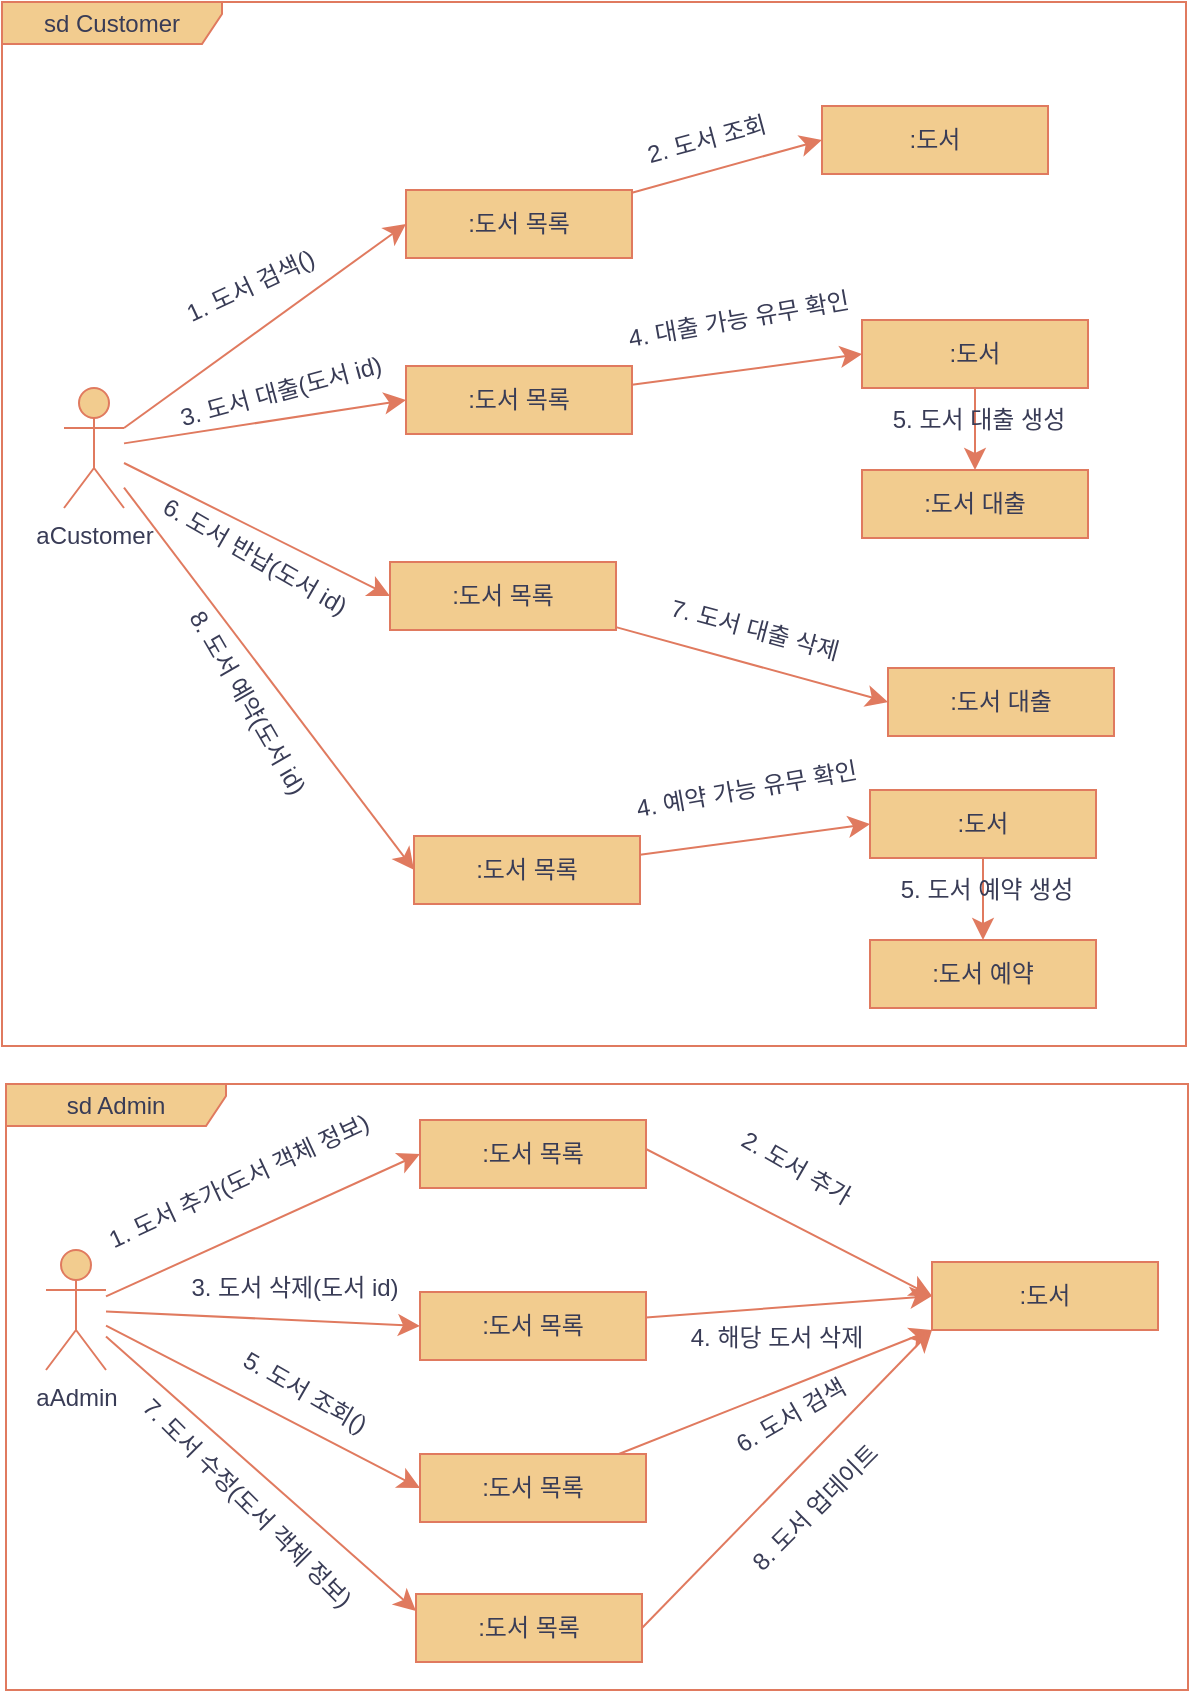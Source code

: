 <mxfile version="24.4.6" type="device">
  <diagram name="페이지-1" id="YuJrgfMCq9V8okg8z0kg">
    <mxGraphModel dx="1058" dy="983" grid="0" gridSize="10" guides="1" tooltips="1" connect="1" arrows="1" fold="1" page="0" pageScale="1" pageWidth="827" pageHeight="1169" math="0" shadow="0">
      <root>
        <mxCell id="0" />
        <mxCell id="1" parent="0" />
        <mxCell id="9HYvsArIe6a-twiAEwMS-32" style="edgeStyle=none;curved=1;rounded=0;orthogonalLoop=1;jettySize=auto;html=1;entryX=0;entryY=0.5;entryDx=0;entryDy=0;fontSize=12;startSize=8;endSize=8;exitX=1;exitY=0.333;exitDx=0;exitDy=0;exitPerimeter=0;labelBackgroundColor=none;strokeColor=#E07A5F;fontColor=default;" edge="1" parent="1" source="9HYvsArIe6a-twiAEwMS-1" target="9HYvsArIe6a-twiAEwMS-2">
          <mxGeometry relative="1" as="geometry">
            <mxPoint x="-1" y="-23.708" as="sourcePoint" />
            <mxPoint x="128" y="-90" as="targetPoint" />
          </mxGeometry>
        </mxCell>
        <mxCell id="9HYvsArIe6a-twiAEwMS-33" value="1. 도서 검색()" style="edgeLabel;html=1;align=center;verticalAlign=middle;resizable=0;points=[];fontSize=12;rotation=-25;labelBackgroundColor=none;fontColor=#393C56;" vertex="1" connectable="0" parent="9HYvsArIe6a-twiAEwMS-32">
          <mxGeometry x="0.272" y="-1" relative="1" as="geometry">
            <mxPoint x="-27" y="-7" as="offset" />
          </mxGeometry>
        </mxCell>
        <mxCell id="9HYvsArIe6a-twiAEwMS-42" style="edgeStyle=none;curved=1;rounded=0;orthogonalLoop=1;jettySize=auto;html=1;entryX=0;entryY=0.5;entryDx=0;entryDy=0;fontSize=12;startSize=8;endSize=8;labelBackgroundColor=none;strokeColor=#E07A5F;fontColor=default;" edge="1" parent="1" source="9HYvsArIe6a-twiAEwMS-1" target="9HYvsArIe6a-twiAEwMS-40">
          <mxGeometry relative="1" as="geometry" />
        </mxCell>
        <mxCell id="9HYvsArIe6a-twiAEwMS-43" value="3. 도서 대출(도서 id)" style="edgeLabel;html=1;align=center;verticalAlign=middle;resizable=0;points=[];fontSize=12;rotation=-15;labelBackgroundColor=none;fontColor=#393C56;" vertex="1" connectable="0" parent="9HYvsArIe6a-twiAEwMS-42">
          <mxGeometry x="0.417" y="2" relative="1" as="geometry">
            <mxPoint x="-22" y="-9" as="offset" />
          </mxGeometry>
        </mxCell>
        <mxCell id="9HYvsArIe6a-twiAEwMS-50" style="edgeStyle=none;curved=1;rounded=0;orthogonalLoop=1;jettySize=auto;html=1;entryX=0;entryY=0.5;entryDx=0;entryDy=0;fontSize=12;startSize=8;endSize=8;labelBackgroundColor=none;strokeColor=#E07A5F;fontColor=default;" edge="1" parent="1" source="9HYvsArIe6a-twiAEwMS-1" target="9HYvsArIe6a-twiAEwMS-36">
          <mxGeometry relative="1" as="geometry" />
        </mxCell>
        <mxCell id="9HYvsArIe6a-twiAEwMS-51" value="6. 도서 반납(도서 id)" style="edgeLabel;html=1;align=center;verticalAlign=middle;resizable=0;points=[];fontSize=12;rotation=30;labelBackgroundColor=none;fontColor=#393C56;" vertex="1" connectable="0" parent="9HYvsArIe6a-twiAEwMS-50">
          <mxGeometry x="0.219" y="-1" relative="1" as="geometry">
            <mxPoint x="-16" y="5" as="offset" />
          </mxGeometry>
        </mxCell>
        <mxCell id="9HYvsArIe6a-twiAEwMS-1" value="aCustomer" style="shape=umlActor;verticalLabelPosition=bottom;verticalAlign=top;html=1;outlineConnect=0;labelBackgroundColor=none;fillColor=#F2CC8F;strokeColor=#E07A5F;fontColor=#393C56;" vertex="1" parent="1">
          <mxGeometry x="-31" y="-43" width="30" height="60" as="geometry" />
        </mxCell>
        <mxCell id="9HYvsArIe6a-twiAEwMS-6" style="edgeStyle=none;curved=1;rounded=0;orthogonalLoop=1;jettySize=auto;html=1;entryX=0;entryY=0.5;entryDx=0;entryDy=0;fontSize=12;startSize=8;endSize=8;labelBackgroundColor=none;strokeColor=#E07A5F;fontColor=default;" edge="1" parent="1" source="9HYvsArIe6a-twiAEwMS-2" target="9HYvsArIe6a-twiAEwMS-3">
          <mxGeometry relative="1" as="geometry" />
        </mxCell>
        <mxCell id="9HYvsArIe6a-twiAEwMS-7" value="2. 도서 조회" style="edgeLabel;html=1;align=center;verticalAlign=middle;resizable=0;points=[];fontSize=12;rotation=-15;labelBackgroundColor=none;fontColor=#393C56;" vertex="1" connectable="0" parent="9HYvsArIe6a-twiAEwMS-6">
          <mxGeometry x="0.187" y="-1" relative="1" as="geometry">
            <mxPoint x="-20" y="-12" as="offset" />
          </mxGeometry>
        </mxCell>
        <mxCell id="9HYvsArIe6a-twiAEwMS-2" value=":도서 목록" style="rounded=0;whiteSpace=wrap;html=1;labelBackgroundColor=none;fillColor=#F2CC8F;strokeColor=#E07A5F;fontColor=#393C56;" vertex="1" parent="1">
          <mxGeometry x="140" y="-142" width="113" height="34" as="geometry" />
        </mxCell>
        <mxCell id="9HYvsArIe6a-twiAEwMS-3" value=":도서" style="rounded=0;whiteSpace=wrap;html=1;labelBackgroundColor=none;fillColor=#F2CC8F;strokeColor=#E07A5F;fontColor=#393C56;" vertex="1" parent="1">
          <mxGeometry x="348" y="-184" width="113" height="34" as="geometry" />
        </mxCell>
        <mxCell id="9HYvsArIe6a-twiAEwMS-13" style="edgeStyle=none;curved=1;rounded=0;orthogonalLoop=1;jettySize=auto;html=1;exitX=0.75;exitY=0;exitDx=0;exitDy=0;entryX=0;entryY=0.5;entryDx=0;entryDy=0;fontSize=12;startSize=8;endSize=8;labelBackgroundColor=none;strokeColor=#E07A5F;fontColor=default;" edge="1" parent="1" source="9HYvsArIe6a-twiAEwMS-8" target="9HYvsArIe6a-twiAEwMS-12">
          <mxGeometry relative="1" as="geometry" />
        </mxCell>
        <mxCell id="9HYvsArIe6a-twiAEwMS-14" value="2. 도서 추가" style="edgeLabel;html=1;align=center;verticalAlign=middle;resizable=0;points=[];fontSize=12;rotation=30;labelBackgroundColor=none;fontColor=#393C56;" vertex="1" connectable="0" parent="9HYvsArIe6a-twiAEwMS-13">
          <mxGeometry x="0.252" y="2" relative="1" as="geometry">
            <mxPoint x="-5" y="-30" as="offset" />
          </mxGeometry>
        </mxCell>
        <mxCell id="9HYvsArIe6a-twiAEwMS-8" value=":도서 목록" style="rounded=0;whiteSpace=wrap;html=1;labelBackgroundColor=none;fillColor=#F2CC8F;strokeColor=#E07A5F;fontColor=#393C56;" vertex="1" parent="1">
          <mxGeometry x="147" y="323" width="113" height="34" as="geometry" />
        </mxCell>
        <mxCell id="9HYvsArIe6a-twiAEwMS-10" style="edgeStyle=none;curved=1;rounded=0;orthogonalLoop=1;jettySize=auto;html=1;entryX=0;entryY=0.5;entryDx=0;entryDy=0;fontSize=12;startSize=8;endSize=8;labelBackgroundColor=none;strokeColor=#E07A5F;fontColor=default;" edge="1" parent="1" source="9HYvsArIe6a-twiAEwMS-9" target="9HYvsArIe6a-twiAEwMS-8">
          <mxGeometry relative="1" as="geometry" />
        </mxCell>
        <mxCell id="9HYvsArIe6a-twiAEwMS-11" value="1. 도서 추가(도서 객체 정보)" style="edgeLabel;html=1;align=center;verticalAlign=middle;resizable=0;points=[];fontSize=12;rotation=-25;labelBackgroundColor=none;fontColor=#393C56;" vertex="1" connectable="0" parent="9HYvsArIe6a-twiAEwMS-10">
          <mxGeometry x="0.261" y="1" relative="1" as="geometry">
            <mxPoint x="-33" y="-12" as="offset" />
          </mxGeometry>
        </mxCell>
        <mxCell id="9HYvsArIe6a-twiAEwMS-16" style="edgeStyle=none;curved=1;rounded=0;orthogonalLoop=1;jettySize=auto;html=1;entryX=0;entryY=0.5;entryDx=0;entryDy=0;fontSize=12;startSize=8;endSize=8;labelBackgroundColor=none;strokeColor=#E07A5F;fontColor=default;" edge="1" parent="1" source="9HYvsArIe6a-twiAEwMS-9" target="9HYvsArIe6a-twiAEwMS-15">
          <mxGeometry relative="1" as="geometry" />
        </mxCell>
        <mxCell id="9HYvsArIe6a-twiAEwMS-17" value="3. 도서 삭제(도서 id)" style="edgeLabel;html=1;align=center;verticalAlign=middle;resizable=0;points=[];fontSize=12;labelBackgroundColor=none;fontColor=#393C56;" vertex="1" connectable="0" parent="9HYvsArIe6a-twiAEwMS-16">
          <mxGeometry x="0.269" y="-1" relative="1" as="geometry">
            <mxPoint x="-6" y="-18" as="offset" />
          </mxGeometry>
        </mxCell>
        <mxCell id="9HYvsArIe6a-twiAEwMS-22" style="edgeStyle=none;curved=1;rounded=0;orthogonalLoop=1;jettySize=auto;html=1;entryX=0;entryY=0.5;entryDx=0;entryDy=0;fontSize=12;startSize=8;endSize=8;labelBackgroundColor=none;strokeColor=#E07A5F;fontColor=default;" edge="1" parent="1" source="9HYvsArIe6a-twiAEwMS-9" target="9HYvsArIe6a-twiAEwMS-21">
          <mxGeometry relative="1" as="geometry" />
        </mxCell>
        <mxCell id="9HYvsArIe6a-twiAEwMS-23" value="5. 도서 조회()" style="edgeLabel;html=1;align=center;verticalAlign=middle;resizable=0;points=[];fontSize=12;rotation=30;labelBackgroundColor=none;fontColor=#393C56;" vertex="1" connectable="0" parent="9HYvsArIe6a-twiAEwMS-22">
          <mxGeometry x="0.335" relative="1" as="geometry">
            <mxPoint x="-6" y="-21" as="offset" />
          </mxGeometry>
        </mxCell>
        <mxCell id="9HYvsArIe6a-twiAEwMS-26" style="edgeStyle=none;curved=1;rounded=0;orthogonalLoop=1;jettySize=auto;html=1;fontSize=12;startSize=8;endSize=8;entryX=0;entryY=0.25;entryDx=0;entryDy=0;labelBackgroundColor=none;strokeColor=#E07A5F;fontColor=default;" edge="1" parent="1" source="9HYvsArIe6a-twiAEwMS-9" target="9HYvsArIe6a-twiAEwMS-27">
          <mxGeometry relative="1" as="geometry">
            <mxPoint x="142.4" y="588.4" as="targetPoint" />
          </mxGeometry>
        </mxCell>
        <mxCell id="9HYvsArIe6a-twiAEwMS-29" value="7. 도서 수정(도서 객체 정보)" style="edgeLabel;html=1;align=center;verticalAlign=middle;resizable=0;points=[];fontSize=12;rotation=45;labelBackgroundColor=none;fontColor=#393C56;" vertex="1" connectable="0" parent="9HYvsArIe6a-twiAEwMS-26">
          <mxGeometry x="0.142" y="2" relative="1" as="geometry">
            <mxPoint x="-20" y="6" as="offset" />
          </mxGeometry>
        </mxCell>
        <mxCell id="9HYvsArIe6a-twiAEwMS-9" value="aAdmin" style="shape=umlActor;verticalLabelPosition=bottom;verticalAlign=top;html=1;outlineConnect=0;labelBackgroundColor=none;fillColor=#F2CC8F;strokeColor=#E07A5F;fontColor=#393C56;" vertex="1" parent="1">
          <mxGeometry x="-40" y="388" width="30" height="60" as="geometry" />
        </mxCell>
        <mxCell id="9HYvsArIe6a-twiAEwMS-12" value=":도서" style="rounded=0;whiteSpace=wrap;html=1;labelBackgroundColor=none;fillColor=#F2CC8F;strokeColor=#E07A5F;fontColor=#393C56;" vertex="1" parent="1">
          <mxGeometry x="403" y="394" width="113" height="34" as="geometry" />
        </mxCell>
        <mxCell id="9HYvsArIe6a-twiAEwMS-19" style="edgeStyle=none;curved=1;rounded=0;orthogonalLoop=1;jettySize=auto;html=1;entryX=0;entryY=0.5;entryDx=0;entryDy=0;fontSize=12;startSize=8;endSize=8;labelBackgroundColor=none;strokeColor=#E07A5F;fontColor=default;" edge="1" parent="1" source="9HYvsArIe6a-twiAEwMS-15" target="9HYvsArIe6a-twiAEwMS-12">
          <mxGeometry relative="1" as="geometry" />
        </mxCell>
        <mxCell id="9HYvsArIe6a-twiAEwMS-20" value="4. 해당 도서 삭제" style="edgeLabel;html=1;align=center;verticalAlign=middle;resizable=0;points=[];fontSize=12;labelBackgroundColor=none;fontColor=#393C56;" vertex="1" connectable="0" parent="9HYvsArIe6a-twiAEwMS-19">
          <mxGeometry x="-0.295" y="-2" relative="1" as="geometry">
            <mxPoint x="14" y="12" as="offset" />
          </mxGeometry>
        </mxCell>
        <mxCell id="9HYvsArIe6a-twiAEwMS-15" value=":도서 목록" style="rounded=0;whiteSpace=wrap;html=1;labelBackgroundColor=none;fillColor=#F2CC8F;strokeColor=#E07A5F;fontColor=#393C56;" vertex="1" parent="1">
          <mxGeometry x="147" y="409" width="113" height="34" as="geometry" />
        </mxCell>
        <mxCell id="9HYvsArIe6a-twiAEwMS-24" style="edgeStyle=none;curved=1;rounded=0;orthogonalLoop=1;jettySize=auto;html=1;entryX=0;entryY=1;entryDx=0;entryDy=0;fontSize=12;startSize=8;endSize=8;labelBackgroundColor=none;strokeColor=#E07A5F;fontColor=default;" edge="1" parent="1" source="9HYvsArIe6a-twiAEwMS-21" target="9HYvsArIe6a-twiAEwMS-12">
          <mxGeometry relative="1" as="geometry" />
        </mxCell>
        <mxCell id="9HYvsArIe6a-twiAEwMS-25" value="6. 도서 검색" style="edgeLabel;html=1;align=center;verticalAlign=middle;resizable=0;points=[];fontSize=12;rotation=-30;labelBackgroundColor=none;fontColor=#393C56;" vertex="1" connectable="0" parent="9HYvsArIe6a-twiAEwMS-24">
          <mxGeometry x="-0.213" y="1" relative="1" as="geometry">
            <mxPoint x="24" y="6" as="offset" />
          </mxGeometry>
        </mxCell>
        <mxCell id="9HYvsArIe6a-twiAEwMS-21" value=":도서 목록" style="rounded=0;whiteSpace=wrap;html=1;labelBackgroundColor=none;fillColor=#F2CC8F;strokeColor=#E07A5F;fontColor=#393C56;" vertex="1" parent="1">
          <mxGeometry x="147" y="490" width="113" height="34" as="geometry" />
        </mxCell>
        <mxCell id="9HYvsArIe6a-twiAEwMS-28" style="edgeStyle=none;curved=1;rounded=0;orthogonalLoop=1;jettySize=auto;html=1;fontSize=12;startSize=8;endSize=8;exitX=1;exitY=0.5;exitDx=0;exitDy=0;entryX=0;entryY=1;entryDx=0;entryDy=0;labelBackgroundColor=none;strokeColor=#E07A5F;fontColor=default;" edge="1" parent="1" source="9HYvsArIe6a-twiAEwMS-27" target="9HYvsArIe6a-twiAEwMS-12">
          <mxGeometry relative="1" as="geometry">
            <mxPoint x="396" y="433" as="targetPoint" />
          </mxGeometry>
        </mxCell>
        <mxCell id="9HYvsArIe6a-twiAEwMS-31" value="8. 도서 업데이트" style="edgeLabel;html=1;align=center;verticalAlign=middle;resizable=0;points=[];fontSize=12;rotation=-45;labelBackgroundColor=none;fontColor=#393C56;" vertex="1" connectable="0" parent="9HYvsArIe6a-twiAEwMS-28">
          <mxGeometry x="-0.154" y="-1" relative="1" as="geometry">
            <mxPoint x="24" y="2" as="offset" />
          </mxGeometry>
        </mxCell>
        <mxCell id="9HYvsArIe6a-twiAEwMS-27" value=":도서 목록" style="rounded=0;whiteSpace=wrap;html=1;labelBackgroundColor=none;fillColor=#F2CC8F;strokeColor=#E07A5F;fontColor=#393C56;" vertex="1" parent="1">
          <mxGeometry x="145" y="560" width="113" height="34" as="geometry" />
        </mxCell>
        <mxCell id="9HYvsArIe6a-twiAEwMS-34" style="edgeStyle=none;curved=1;rounded=0;orthogonalLoop=1;jettySize=auto;html=1;entryX=0;entryY=0.5;entryDx=0;entryDy=0;fontSize=12;startSize=8;endSize=8;labelBackgroundColor=none;strokeColor=#E07A5F;fontColor=default;" edge="1" parent="1" source="9HYvsArIe6a-twiAEwMS-36" target="9HYvsArIe6a-twiAEwMS-37">
          <mxGeometry relative="1" as="geometry" />
        </mxCell>
        <mxCell id="9HYvsArIe6a-twiAEwMS-35" value="7. 도서 대출 삭제" style="edgeLabel;html=1;align=center;verticalAlign=middle;resizable=0;points=[];fontSize=12;rotation=15;labelBackgroundColor=none;fontColor=#393C56;" vertex="1" connectable="0" parent="9HYvsArIe6a-twiAEwMS-34">
          <mxGeometry x="0.187" y="-1" relative="1" as="geometry">
            <mxPoint x="-11" y="-22" as="offset" />
          </mxGeometry>
        </mxCell>
        <mxCell id="9HYvsArIe6a-twiAEwMS-36" value=":도서 목록" style="rounded=0;whiteSpace=wrap;html=1;labelBackgroundColor=none;fillColor=#F2CC8F;strokeColor=#E07A5F;fontColor=#393C56;" vertex="1" parent="1">
          <mxGeometry x="132" y="44" width="113" height="34" as="geometry" />
        </mxCell>
        <mxCell id="9HYvsArIe6a-twiAEwMS-37" value=":도서 대출" style="rounded=0;whiteSpace=wrap;html=1;labelBackgroundColor=none;fillColor=#F2CC8F;strokeColor=#E07A5F;fontColor=#393C56;" vertex="1" parent="1">
          <mxGeometry x="381" y="97" width="113" height="34" as="geometry" />
        </mxCell>
        <mxCell id="9HYvsArIe6a-twiAEwMS-38" style="edgeStyle=none;curved=1;rounded=0;orthogonalLoop=1;jettySize=auto;html=1;entryX=0;entryY=0.5;entryDx=0;entryDy=0;fontSize=12;startSize=8;endSize=8;labelBackgroundColor=none;strokeColor=#E07A5F;fontColor=default;" edge="1" parent="1" source="9HYvsArIe6a-twiAEwMS-40" target="9HYvsArIe6a-twiAEwMS-41">
          <mxGeometry relative="1" as="geometry" />
        </mxCell>
        <mxCell id="9HYvsArIe6a-twiAEwMS-39" value="4. 대출 가능 유무 확인" style="edgeLabel;html=1;align=center;verticalAlign=middle;resizable=0;points=[];fontSize=12;rotation=-10;labelBackgroundColor=none;fontColor=#393C56;" vertex="1" connectable="0" parent="9HYvsArIe6a-twiAEwMS-38">
          <mxGeometry x="0.187" y="-1" relative="1" as="geometry">
            <mxPoint x="-16" y="-24" as="offset" />
          </mxGeometry>
        </mxCell>
        <mxCell id="9HYvsArIe6a-twiAEwMS-40" value=":도서 목록" style="rounded=0;whiteSpace=wrap;html=1;labelBackgroundColor=none;fillColor=#F2CC8F;strokeColor=#E07A5F;fontColor=#393C56;" vertex="1" parent="1">
          <mxGeometry x="140" y="-54" width="113" height="34" as="geometry" />
        </mxCell>
        <mxCell id="9HYvsArIe6a-twiAEwMS-45" style="edgeStyle=none;curved=1;rounded=0;orthogonalLoop=1;jettySize=auto;html=1;exitX=0.5;exitY=1;exitDx=0;exitDy=0;entryX=0.5;entryY=0;entryDx=0;entryDy=0;fontSize=12;startSize=8;endSize=8;labelBackgroundColor=none;strokeColor=#E07A5F;fontColor=default;" edge="1" parent="1" source="9HYvsArIe6a-twiAEwMS-41" target="9HYvsArIe6a-twiAEwMS-44">
          <mxGeometry relative="1" as="geometry" />
        </mxCell>
        <mxCell id="9HYvsArIe6a-twiAEwMS-46" value="5. 도서 대출 생성" style="edgeLabel;html=1;align=center;verticalAlign=middle;resizable=0;points=[];fontSize=12;labelBackgroundColor=none;fontColor=#393C56;" vertex="1" connectable="0" parent="9HYvsArIe6a-twiAEwMS-45">
          <mxGeometry x="-0.22" y="1" relative="1" as="geometry">
            <mxPoint as="offset" />
          </mxGeometry>
        </mxCell>
        <mxCell id="9HYvsArIe6a-twiAEwMS-41" value=":도서" style="rounded=0;whiteSpace=wrap;html=1;labelBackgroundColor=none;fillColor=#F2CC8F;strokeColor=#E07A5F;fontColor=#393C56;" vertex="1" parent="1">
          <mxGeometry x="368" y="-77" width="113" height="34" as="geometry" />
        </mxCell>
        <mxCell id="9HYvsArIe6a-twiAEwMS-44" value=":도서 대출" style="rounded=0;whiteSpace=wrap;html=1;labelBackgroundColor=none;fillColor=#F2CC8F;strokeColor=#E07A5F;fontColor=#393C56;" vertex="1" parent="1">
          <mxGeometry x="368" y="-2" width="113" height="34" as="geometry" />
        </mxCell>
        <mxCell id="9HYvsArIe6a-twiAEwMS-52" style="edgeStyle=none;curved=1;rounded=0;orthogonalLoop=1;jettySize=auto;html=1;entryX=0;entryY=0.5;entryDx=0;entryDy=0;fontSize=12;startSize=8;endSize=8;labelBackgroundColor=none;strokeColor=#E07A5F;fontColor=default;" edge="1" parent="1" target="9HYvsArIe6a-twiAEwMS-56" source="9HYvsArIe6a-twiAEwMS-1">
          <mxGeometry relative="1" as="geometry">
            <mxPoint x="8" y="63" as="sourcePoint" />
          </mxGeometry>
        </mxCell>
        <mxCell id="9HYvsArIe6a-twiAEwMS-53" value="8. 도서 예약(도서 id)" style="edgeLabel;html=1;align=center;verticalAlign=middle;resizable=0;points=[];fontSize=12;rotation=60;labelBackgroundColor=none;fontColor=#393C56;" vertex="1" connectable="0" parent="9HYvsArIe6a-twiAEwMS-52">
          <mxGeometry x="0.417" y="2" relative="1" as="geometry">
            <mxPoint x="-43" y="-27" as="offset" />
          </mxGeometry>
        </mxCell>
        <mxCell id="9HYvsArIe6a-twiAEwMS-54" style="edgeStyle=none;curved=1;rounded=0;orthogonalLoop=1;jettySize=auto;html=1;entryX=0;entryY=0.5;entryDx=0;entryDy=0;fontSize=12;startSize=8;endSize=8;labelBackgroundColor=none;strokeColor=#E07A5F;fontColor=default;" edge="1" parent="1" source="9HYvsArIe6a-twiAEwMS-56" target="9HYvsArIe6a-twiAEwMS-59">
          <mxGeometry relative="1" as="geometry" />
        </mxCell>
        <mxCell id="9HYvsArIe6a-twiAEwMS-55" value="4. 예약 가능 유무 확인" style="edgeLabel;html=1;align=center;verticalAlign=middle;resizable=0;points=[];fontSize=12;rotation=-10;labelBackgroundColor=none;fontColor=#393C56;" vertex="1" connectable="0" parent="9HYvsArIe6a-twiAEwMS-54">
          <mxGeometry x="0.187" y="-1" relative="1" as="geometry">
            <mxPoint x="-16" y="-24" as="offset" />
          </mxGeometry>
        </mxCell>
        <mxCell id="9HYvsArIe6a-twiAEwMS-56" value=":도서 목록" style="rounded=0;whiteSpace=wrap;html=1;labelBackgroundColor=none;fillColor=#F2CC8F;strokeColor=#E07A5F;fontColor=#393C56;" vertex="1" parent="1">
          <mxGeometry x="144" y="181" width="113" height="34" as="geometry" />
        </mxCell>
        <mxCell id="9HYvsArIe6a-twiAEwMS-57" style="edgeStyle=none;curved=1;rounded=0;orthogonalLoop=1;jettySize=auto;html=1;exitX=0.5;exitY=1;exitDx=0;exitDy=0;entryX=0.5;entryY=0;entryDx=0;entryDy=0;fontSize=12;startSize=8;endSize=8;labelBackgroundColor=none;strokeColor=#E07A5F;fontColor=default;" edge="1" parent="1" source="9HYvsArIe6a-twiAEwMS-59" target="9HYvsArIe6a-twiAEwMS-60">
          <mxGeometry relative="1" as="geometry" />
        </mxCell>
        <mxCell id="9HYvsArIe6a-twiAEwMS-58" value="5. 도서 예약 생성" style="edgeLabel;html=1;align=center;verticalAlign=middle;resizable=0;points=[];fontSize=12;labelBackgroundColor=none;fontColor=#393C56;" vertex="1" connectable="0" parent="9HYvsArIe6a-twiAEwMS-57">
          <mxGeometry x="-0.22" y="1" relative="1" as="geometry">
            <mxPoint as="offset" />
          </mxGeometry>
        </mxCell>
        <mxCell id="9HYvsArIe6a-twiAEwMS-59" value=":도서" style="rounded=0;whiteSpace=wrap;html=1;labelBackgroundColor=none;fillColor=#F2CC8F;strokeColor=#E07A5F;fontColor=#393C56;" vertex="1" parent="1">
          <mxGeometry x="372" y="158" width="113" height="34" as="geometry" />
        </mxCell>
        <mxCell id="9HYvsArIe6a-twiAEwMS-60" value=":도서 예약" style="rounded=0;whiteSpace=wrap;html=1;labelBackgroundColor=none;fillColor=#F2CC8F;strokeColor=#E07A5F;fontColor=#393C56;" vertex="1" parent="1">
          <mxGeometry x="372" y="233" width="113" height="34" as="geometry" />
        </mxCell>
        <mxCell id="9HYvsArIe6a-twiAEwMS-61" value="sd Customer" style="shape=umlFrame;whiteSpace=wrap;html=1;pointerEvents=0;fillColor=#F2CC8F;fontColor=#393C56;strokeColor=#E07A5F;labelBackgroundColor=none;width=110;height=21;" vertex="1" parent="1">
          <mxGeometry x="-62" y="-236" width="592" height="522" as="geometry" />
        </mxCell>
        <mxCell id="9HYvsArIe6a-twiAEwMS-62" value="sd Admin" style="shape=umlFrame;whiteSpace=wrap;html=1;pointerEvents=0;fillColor=#F2CC8F;fontColor=#393C56;strokeColor=#E07A5F;labelBackgroundColor=none;width=110;height=21;" vertex="1" parent="1">
          <mxGeometry x="-60" y="305" width="591" height="303" as="geometry" />
        </mxCell>
      </root>
    </mxGraphModel>
  </diagram>
</mxfile>
